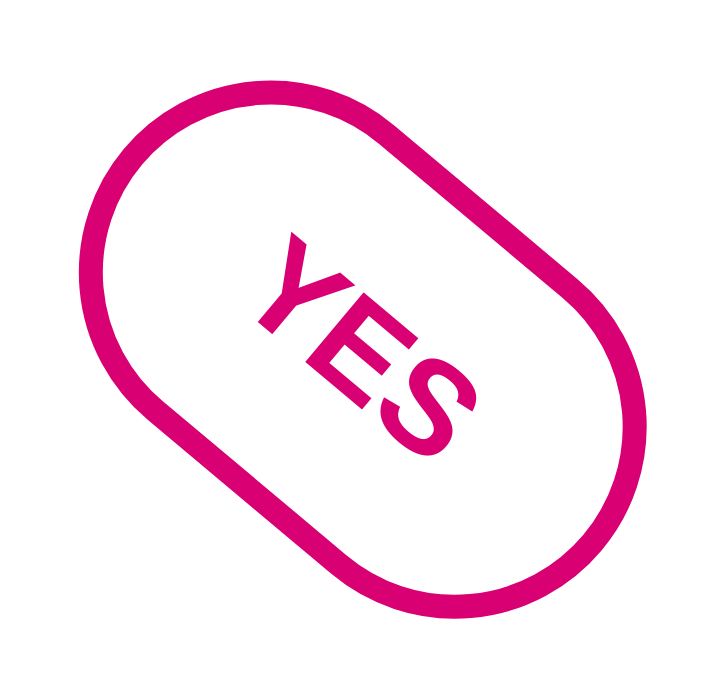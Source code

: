 <mxfile>
    <diagram id="TOjREx7Y_IdApwu624VZ" name="ページ1">
        <mxGraphModel dx="662" dy="673" grid="1" gridSize="10" guides="1" tooltips="1" connect="1" arrows="1" fold="1" page="1" pageScale="1" pageWidth="850" pageHeight="1100" math="0" shadow="0">
            <root>
                <mxCell id="0"/>
                <mxCell id="1" parent="0"/>
                <mxCell id="2" value="YES&lt;font style=&quot;font-size: 66px;&quot;&gt;&lt;br style=&quot;font-size: 66px;&quot;&gt;&lt;/font&gt;" style="rounded=1;whiteSpace=wrap;html=1;rotation=40;arcSize=50;fillColor=none;fontColor=#d80073;strokeColor=#d80073;fontStyle=1;fontSize=66;strokeWidth=12;" parent="1" vertex="1">
                    <mxGeometry x="270.38" y="363.81" width="300" height="180" as="geometry"/>
                </mxCell>
            </root>
        </mxGraphModel>
    </diagram>
</mxfile>